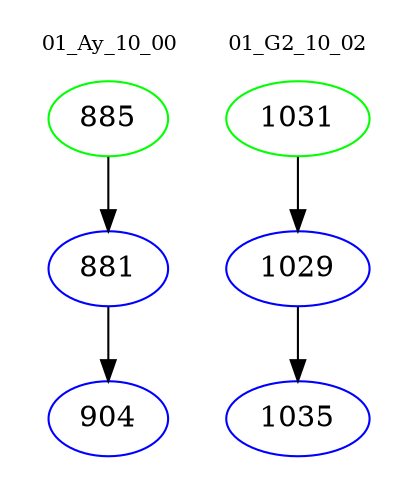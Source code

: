digraph{
subgraph cluster_0 {
color = white
label = "01_Ay_10_00";
fontsize=10;
T0_885 [label="885", color="green"]
T0_885 -> T0_881 [color="black"]
T0_881 [label="881", color="blue"]
T0_881 -> T0_904 [color="black"]
T0_904 [label="904", color="blue"]
}
subgraph cluster_1 {
color = white
label = "01_G2_10_02";
fontsize=10;
T1_1031 [label="1031", color="green"]
T1_1031 -> T1_1029 [color="black"]
T1_1029 [label="1029", color="blue"]
T1_1029 -> T1_1035 [color="black"]
T1_1035 [label="1035", color="blue"]
}
}
